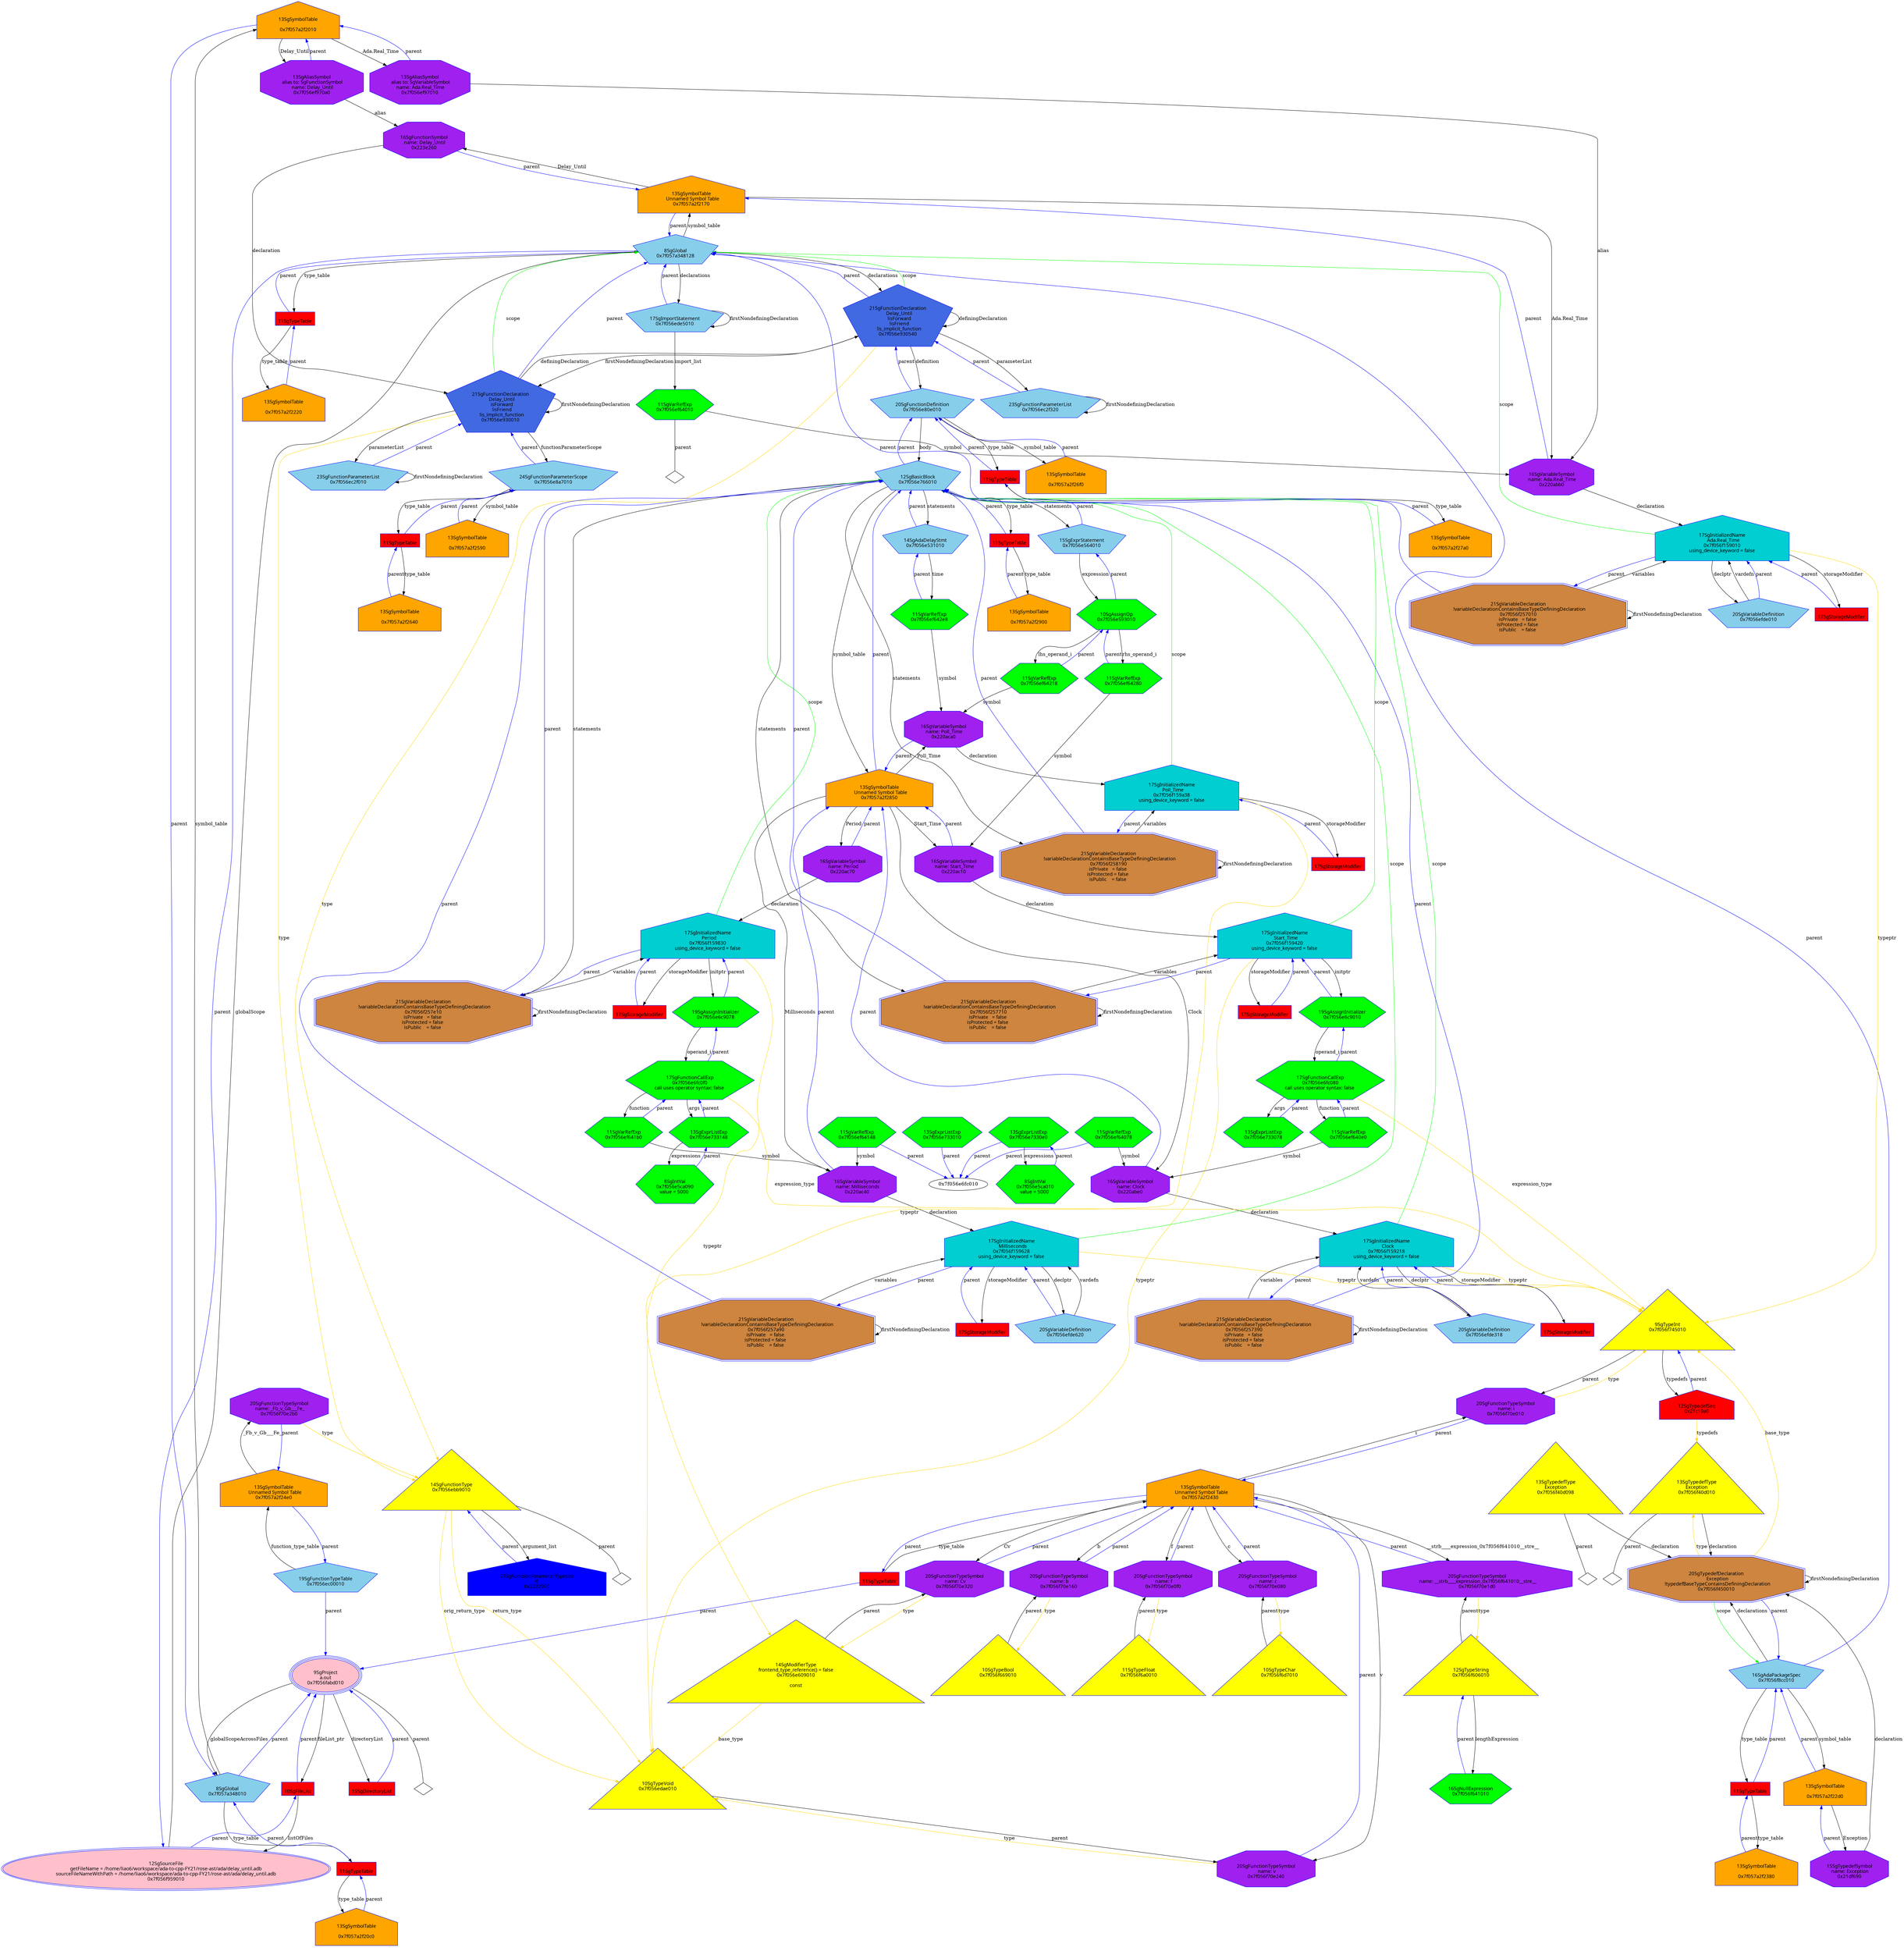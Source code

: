 digraph "Gdelay_until.adb.dot" {
"0x7f057a2f2010"[label="\n13SgSymbolTable\n  \n  0x7f057a2f2010  " shape=house,regular=0,URL="\N",tooltip="more info at \N",sides=5,peripheries=1,color="blue",fillcolor=orange,fontname="7x13bold",fontcolor=black,style=filled];
"0x7f057a2f2010" -> "0x7f056ef970a0"[label="Delay_Until" dir=forward ];
"0x7f057a2f2010" -> "0x7f056ef97010"[label="Ada.Real_Time" dir=forward ];
"0x7f057a2f2010" -> "0x7f057a348010"[label="parent" color="blue" dir=forward ];
"0x7f057a2f20c0"[label="\n13SgSymbolTable\n  \n  0x7f057a2f20c0  " shape=house,regular=0,URL="\N",tooltip="more info at \N",sides=5,peripheries=1,color="blue",fillcolor=orange,fontname="7x13bold",fontcolor=black,style=filled];
"0x7f057a2f20c0" -> "0x20c79c0"[label="parent" color="blue" dir=forward ];
"0x7f057a2f2170"[label="\n13SgSymbolTable\n  Unnamed Symbol Table\n  0x7f057a2f2170  " shape=house,regular=0,URL="\N",tooltip="more info at \N",sides=5,peripheries=1,color="blue",fillcolor=orange,fontname="7x13bold",fontcolor=black,style=filled];
"0x7f057a2f2170" -> "0x223e260"[label="Delay_Until" dir=forward ];
"0x7f057a2f2170" -> "0x220abb0"[label="Ada.Real_Time" dir=forward ];
"0x7f057a2f2170" -> "0x7f057a348128"[label="parent" color="blue" dir=forward ];
"0x7f057a2f2220"[label="\n13SgSymbolTable\n  \n  0x7f057a2f2220  " shape=house,regular=0,URL="\N",tooltip="more info at \N",sides=5,peripheries=1,color="blue",fillcolor=orange,fontname="7x13bold",fontcolor=black,style=filled];
"0x7f057a2f2220" -> "0x20c79e8"[label="parent" color="blue" dir=forward ];
"0x7f057a2f22d0"[label="\n13SgSymbolTable\n  \n  0x7f057a2f22d0  " shape=house,regular=0,URL="\N",tooltip="more info at \N",sides=5,peripheries=1,color="blue",fillcolor=orange,fontname="7x13bold",fontcolor=black,style=filled];
"0x7f057a2f22d0" -> "0x21df690"[label="Exception" dir=forward ];
"0x7f057a2f22d0" -> "0x7f056f8cc010"[label="parent" color="blue" dir=forward ];
"0x7f057a2f2380"[label="\n13SgSymbolTable\n  \n  0x7f057a2f2380  " shape=house,regular=0,URL="\N",tooltip="more info at \N",sides=5,peripheries=1,color="blue",fillcolor=orange,fontname="7x13bold",fontcolor=black,style=filled];
"0x7f057a2f2380" -> "0x20c7a10"[label="parent" color="blue" dir=forward ];
"0x7f057a2f2430"[label="\n13SgSymbolTable\n  Unnamed Symbol Table\n  0x7f057a2f2430  " shape=house,regular=0,URL="\N",tooltip="more info at \N",sides=5,peripheries=1,color="blue",fillcolor=orange,fontname="7x13bold",fontcolor=black,style=filled];
"0x7f057a2f2430" -> "0x7f056f70e320"[label="Cv" dir=forward ];
"0x7f057a2f2430" -> "0x7f056f70e240"[label="v" dir=forward ];
"0x7f057a2f2430" -> "0x7f056f70e1d0"[label="__strb____expression_0x7f056f641010__stre__" dir=forward ];
"0x7f057a2f2430" -> "0x7f056f70e160"[label="b" dir=forward ];
"0x7f057a2f2430" -> "0x7f056f70e0f0"[label="f" dir=forward ];
"0x7f057a2f2430" -> "0x7f056f70e080"[label="c" dir=forward ];
"0x7f057a2f2430" -> "0x7f056f70e010"[label="i" dir=forward ];
"0x7f057a2f2430" -> "0x20c7a38"[label="parent" color="blue" dir=forward ];
"0x7f057a2f24e0"[label="\n13SgSymbolTable\n  Unnamed Symbol Table\n  0x7f057a2f24e0  " shape=house,regular=0,URL="\N",tooltip="more info at \N",sides=5,peripheries=1,color="blue",fillcolor=orange,fontname="7x13bold",fontcolor=black,style=filled];
"0x7f057a2f24e0" -> "0x7f056f70e2b0"[label="_Fb_v_Gb___Fe_" dir=forward ];
"0x7f057a2f24e0" -> "0x7f056ec00010"[label="parent" color="blue" dir=forward ];
"0x7f057a2f2590"[label="\n13SgSymbolTable\n  \n  0x7f057a2f2590  " shape=house,regular=0,URL="\N",tooltip="more info at \N",sides=5,peripheries=1,color="blue",fillcolor=orange,fontname="7x13bold",fontcolor=black,style=filled];
"0x7f057a2f2590" -> "0x7f056e8a7010"[label="parent" color="blue" dir=forward ];
"0x7f057a2f2640"[label="\n13SgSymbolTable\n  \n  0x7f057a2f2640  " shape=house,regular=0,URL="\N",tooltip="more info at \N",sides=5,peripheries=1,color="blue",fillcolor=orange,fontname="7x13bold",fontcolor=black,style=filled];
"0x7f057a2f2640" -> "0x20c7a60"[label="parent" color="blue" dir=forward ];
"0x7f057a2f26f0"[label="\n13SgSymbolTable\n  \n  0x7f057a2f26f0  " shape=house,regular=0,URL="\N",tooltip="more info at \N",sides=5,peripheries=1,color="blue",fillcolor=orange,fontname="7x13bold",fontcolor=black,style=filled];
"0x7f057a2f26f0" -> "0x7f056e80e010"[label="parent" color="blue" dir=forward ];
"0x7f057a2f27a0"[label="\n13SgSymbolTable\n  \n  0x7f057a2f27a0  " shape=house,regular=0,URL="\N",tooltip="more info at \N",sides=5,peripheries=1,color="blue",fillcolor=orange,fontname="7x13bold",fontcolor=black,style=filled];
"0x7f057a2f27a0" -> "0x20c7a88"[label="parent" color="blue" dir=forward ];
"0x7f057a2f2850"[label="\n13SgSymbolTable\n  Unnamed Symbol Table\n  0x7f057a2f2850  " shape=house,regular=0,URL="\N",tooltip="more info at \N",sides=5,peripheries=1,color="blue",fillcolor=orange,fontname="7x13bold",fontcolor=black,style=filled];
"0x7f057a2f2850" -> "0x220aca0"[label="Poll_Time" dir=forward ];
"0x7f057a2f2850" -> "0x220ac70"[label="Period" dir=forward ];
"0x7f057a2f2850" -> "0x220ac40"[label="Milliseconds" dir=forward ];
"0x7f057a2f2850" -> "0x220ac10"[label="Start_Time" dir=forward ];
"0x7f057a2f2850" -> "0x220abe0"[label="Clock" dir=forward ];
"0x7f057a2f2850" -> "0x7f056e766010"[label="parent" color="blue" dir=forward ];
"0x7f057a2f2900"[label="\n13SgSymbolTable\n  \n  0x7f057a2f2900  " shape=house,regular=0,URL="\N",tooltip="more info at \N",sides=5,peripheries=1,color="blue",fillcolor=orange,fontname="7x13bold",fontcolor=black,style=filled];
"0x7f057a2f2900" -> "0x20c7ab0"[label="parent" color="blue" dir=forward ];
"0x21f7260"[label="\n17SgStorageModifier" shape=polygon,regular=0,URL="\N",tooltip="more info at \N",sides=4,peripheries=1,color="blue",fillcolor=red,fontname="7x13bold",fontcolor=black,style=filled];
"0x21f7260" -> "0x7f056f159010"[label="parent" color="blue" dir=forward ];
"0x21f7288"[label="\n17SgStorageModifier" shape=polygon,regular=0,URL="\N",tooltip="more info at \N",sides=4,peripheries=1,color="blue",fillcolor=red,fontname="7x13bold",fontcolor=black,style=filled];
"0x21f7288" -> "0x7f056f159218"[label="parent" color="blue" dir=forward ];
"0x21f72b0"[label="\n17SgStorageModifier" shape=polygon,regular=0,URL="\N",tooltip="more info at \N",sides=4,peripheries=1,color="blue",fillcolor=red,fontname="7x13bold",fontcolor=black,style=filled];
"0x21f72b0" -> "0x7f056f159420"[label="parent" color="blue" dir=forward ];
"0x21f72d8"[label="\n17SgStorageModifier" shape=polygon,regular=0,URL="\N",tooltip="more info at \N",sides=4,peripheries=1,color="blue",fillcolor=red,fontname="7x13bold",fontcolor=black,style=filled];
"0x21f72d8" -> "0x7f056f159628"[label="parent" color="blue" dir=forward ];
"0x21f7300"[label="\n17SgStorageModifier" shape=polygon,regular=0,URL="\N",tooltip="more info at \N",sides=4,peripheries=1,color="blue",fillcolor=red,fontname="7x13bold",fontcolor=black,style=filled];
"0x21f7300" -> "0x7f056f159830"[label="parent" color="blue" dir=forward ];
"0x21f7328"[label="\n17SgStorageModifier" shape=polygon,regular=0,URL="\N",tooltip="more info at \N",sides=4,peripheries=1,color="blue",fillcolor=red,fontname="7x13bold",fontcolor=black,style=filled];
"0x21f7328" -> "0x7f056f159a38"[label="parent" color="blue" dir=forward ];
"0x7f056f959010"[label="\n12SgSourceFile\n  getFileName = /home/liao6/workspace/ada-to-cpp-FY21/rose-ast/ada/delay_until.adb  \n  sourceFileNameWithPath = /home/liao6/workspace/ada-to-cpp-FY21/rose-ast/ada/delay_until.adb  \n  0x7f056f959010  " shape=ellipse,regular=0,URL="\N",tooltip="more info at \N",sides=5,peripheries=2,color="blue",fillcolor=pink,fontname="7x13bold",fontcolor=black,style=filled];
"0x7f056f959010" -> "0x7f057a348128"[label="globalScope" dir=forward ];
"0x7f056f959010" -> "0x208cf60"[label="parent" color="blue" dir=forward ];
"0x208cf60"[label="\n10SgFileList" shape=polygon,regular=0,URL="\N",tooltip="more info at \N",sides=4,peripheries=1,color="blue",fillcolor=red,fontname="7x13bold",fontcolor=black,style=filled];
"0x208cf60" -> "0x7f056f959010"[label="listOfFiles" dir=forward ];
"0x208cf60" -> "0x7f056fabd010"[label="parent" color="blue" dir=forward ];
"0x20ac370"[label="\n15SgDirectoryList" shape=polygon,regular=0,URL="\N",tooltip="more info at \N",sides=4,peripheries=1,color="blue",fillcolor=red,fontname="7x13bold",fontcolor=black,style=filled];
"0x20ac370" -> "0x7f056fabd010"[label="parent" color="blue" dir=forward ];
"0x7f056fabd010"[label="\n9SgProject\n  a.out  \n  0x7f056fabd010  " shape=ellipse,regular=0,URL="\N",tooltip="more info at \N",sides=5,peripheries=3,color="blue",fillcolor=pink,fontname="7x13bold",fontcolor=black,style=filled];
"0x7f056fabd010" -> "0x208cf60"[label="fileList_ptr" dir=forward ];
"0x7f056fabd010" -> "0x20ac370"[label="directoryList" dir=forward ];
"0x7f056fabd010" -> "0x7f057a348010"[label="globalScopeAcrossFiles" dir=forward ];
"0x7f056fabd010" -> "0x7f056fabd010__parent__null"[label="parent" dir=none ];
"0x7f056fabd010__parent__null"[label="" shape=diamond ];
"0x21c19a0"[label="\n12SgTypedefSeq\n  0x21c19a0  " shape=house,regular=0,URL="\N",tooltip="more info at \N",sides=5,peripheries=1,color="blue",fillcolor=red,fontname="7x13bold",fontcolor=black,style=filled];
"0x21c19a0" -> "0x7f056f40d010"[label="typedefs" color="gold1" dir=forward ];
"0x21c19a0" -> "0x7f056f745010"[label="parent" color="blue" dir=forward ];
"0x2222970"[label="\n27SgFunctionParameterTypeList\n  0  \n  0x2222970  " shape=house,regular=0,URL="\N",tooltip="more info at \N",sides=5,peripheries=1,color="blue",fillcolor=blue,fontname="7x13bold",fontcolor=black,style=filled];
"0x2222970" -> "0x7f056ebb9010"[label="parent" color="blue" dir=forward ];
"0x20c79c0"[label="\n11SgTypeTable" shape=polygon,regular=0,URL="\N",tooltip="more info at \N",sides=4,peripheries=1,color="blue",fillcolor=red,fontname="7x13bold",fontcolor=black,style=filled];
"0x20c79c0" -> "0x7f057a2f20c0"[label="type_table" dir=forward ];
"0x20c79c0" -> "0x7f057a348010"[label="parent" color="blue" dir=forward ];
"0x20c79e8"[label="\n11SgTypeTable" shape=polygon,regular=0,URL="\N",tooltip="more info at \N",sides=4,peripheries=1,color="blue",fillcolor=red,fontname="7x13bold",fontcolor=black,style=filled];
"0x20c79e8" -> "0x7f057a2f2220"[label="type_table" dir=forward ];
"0x20c79e8" -> "0x7f057a348128"[label="parent" color="blue" dir=forward ];
"0x20c7a10"[label="\n11SgTypeTable" shape=polygon,regular=0,URL="\N",tooltip="more info at \N",sides=4,peripheries=1,color="blue",fillcolor=red,fontname="7x13bold",fontcolor=black,style=filled];
"0x20c7a10" -> "0x7f057a2f2380"[label="type_table" dir=forward ];
"0x20c7a10" -> "0x7f056f8cc010"[label="parent" color="blue" dir=forward ];
"0x20c7a38"[label="\n11SgTypeTable" shape=polygon,regular=0,URL="\N",tooltip="more info at \N",sides=4,peripheries=1,color="blue",fillcolor=red,fontname="7x13bold",fontcolor=black,style=filled];
"0x20c7a38" -> "0x7f057a2f2430"[label="type_table" dir=forward ];
"0x20c7a38" -> "0x7f056fabd010"[label="parent" color="blue" dir=forward ];
"0x20c7a60"[label="\n11SgTypeTable" shape=polygon,regular=0,URL="\N",tooltip="more info at \N",sides=4,peripheries=1,color="blue",fillcolor=red,fontname="7x13bold",fontcolor=black,style=filled];
"0x20c7a60" -> "0x7f057a2f2640"[label="type_table" dir=forward ];
"0x20c7a60" -> "0x7f056e8a7010"[label="parent" color="blue" dir=forward ];
"0x20c7a88"[label="\n11SgTypeTable" shape=polygon,regular=0,URL="\N",tooltip="more info at \N",sides=4,peripheries=1,color="blue",fillcolor=red,fontname="7x13bold",fontcolor=black,style=filled];
"0x20c7a88" -> "0x7f057a2f27a0"[label="type_table" dir=forward ];
"0x20c7a88" -> "0x7f056e80e010"[label="parent" color="blue" dir=forward ];
"0x20c7ab0"[label="\n11SgTypeTable" shape=polygon,regular=0,URL="\N",tooltip="more info at \N",sides=4,peripheries=1,color="blue",fillcolor=red,fontname="7x13bold",fontcolor=black,style=filled];
"0x20c7ab0" -> "0x7f057a2f2900"[label="type_table" dir=forward ];
"0x20c7ab0" -> "0x7f056e766010"[label="parent" color="blue" dir=forward ];
"0x7f056f6d7010"[label="\n10SgTypeChar\n  0x7f056f6d7010  \n   \n   " shape=polygon,regular=0,URL="\N",tooltip="more info at \N",sides=3,peripheries=1,color="blue",fillcolor=yellow,fontname="7x13bold",fontcolor=black,style=filled];
"0x7f056f6d7010" -> "0x7f056f70e080"[label="parent" dir=forward ];
"0x7f056f745010"[label="\n9SgTypeInt\n  0x7f056f745010  \n   \n   " shape=polygon,regular=0,URL="\N",tooltip="more info at \N",sides=3,peripheries=1,color="blue",fillcolor=yellow,fontname="7x13bold",fontcolor=black,style=filled];
"0x7f056f745010" -> "0x21c19a0"[label="typedefs" dir=forward ];
"0x7f056f745010" -> "0x7f056f70e010"[label="parent" dir=forward ];
"0x7f056edae010"[label="\n10SgTypeVoid\n  0x7f056edae010  \n   \n   " shape=polygon,regular=0,URL="\N",tooltip="more info at \N",sides=3,peripheries=1,color="blue",fillcolor=yellow,fontname="7x13bold",fontcolor=black,style=filled];
"0x7f056edae010" -> "0x7f056f70e240"[label="parent" dir=forward ];
"0x7f056f6a0010"[label="\n11SgTypeFloat\n  0x7f056f6a0010  \n   \n   " shape=polygon,regular=0,URL="\N",tooltip="more info at \N",sides=3,peripheries=1,color="blue",fillcolor=yellow,fontname="7x13bold",fontcolor=black,style=filled];
"0x7f056f6a0010" -> "0x7f056f70e0f0"[label="parent" dir=forward ];
"0x7f056f606010"[label="\n12SgTypeString\n  0x7f056f606010  \n   \n   " shape=polygon,regular=0,URL="\N",tooltip="more info at \N",sides=3,peripheries=1,color="blue",fillcolor=yellow,fontname="7x13bold",fontcolor=black,style=filled];
"0x7f056f606010" -> "0x7f056f641010"[label="lengthExpression" dir=forward ];
"0x7f056f606010" -> "0x7f056f70e1d0"[label="parent" dir=forward ];
"0x7f056f669010"[label="\n10SgTypeBool\n  0x7f056f669010  \n   \n   " shape=polygon,regular=0,URL="\N",tooltip="more info at \N",sides=3,peripheries=1,color="blue",fillcolor=yellow,fontname="7x13bold",fontcolor=black,style=filled];
"0x7f056f669010" -> "0x7f056f70e160"[label="parent" dir=forward ];
"0x7f056f40d010"[label="\n13SgTypedefType\nException\n  0x7f056f40d010  \n   \n   " shape=polygon,regular=0,URL="\N",tooltip="more info at \N",sides=3,peripheries=1,color="blue",fillcolor=yellow,fontname="7x13bold",fontcolor=black,style=filled];
"0x7f056f40d010" -> "0x7f056f450010"[label="declaration" dir=forward ];
"0x7f056f40d010" -> "0x7f056f40d010__parent__null"[label="parent" dir=none ];
"0x7f056f40d010__parent__null"[label="" shape=diamond ];
"0x7f056f40d098"[label="\n13SgTypedefType\nException\n  0x7f056f40d098  \n   \n   " shape=polygon,regular=0,URL="\N",tooltip="more info at \N",sides=3,peripheries=1,color="blue",fillcolor=yellow,fontname="7x13bold",fontcolor=black,style=filled];
"0x7f056f40d098" -> "0x7f056f450010"[label="declaration" dir=forward ];
"0x7f056f40d098" -> "0x7f056f40d098__parent__null"[label="parent" dir=none ];
"0x7f056f40d098__parent__null"[label="" shape=diamond ];
"0x7f056e609010"[label="\n14SgModifierType\n    frontend_type_reference() = false    \n  0x7f056e609010  \n   \n const \n   " shape=polygon,regular=0,URL="\N",tooltip="more info at \N",sides=3,peripheries=1,color="blue",fillcolor=yellow,fontname="7x13bold",fontcolor=black,style=filled];
"0x7f056e609010" -> "0x7f056edae010"[label="base_type" color="gold1" dir=forward ];
"0x7f056e609010" -> "0x7f056f70e320"[label="parent" dir=forward ];
"0x7f056ebb9010"[label="\n14SgFunctionType\n  0x7f056ebb9010  \n   \n   " shape=polygon,regular=0,URL="\N",tooltip="more info at \N",sides=3,peripheries=1,color="blue",fillcolor=yellow,fontname="7x13bold",fontcolor=black,style=filled];
"0x7f056ebb9010" -> "0x7f056edae010"[label="return_type" color="gold1" dir=forward ];
"0x7f056ebb9010" -> "0x7f056edae010"[label="orig_return_type" color="gold1" dir=forward ];
"0x7f056ebb9010" -> "0x2222970"[label="argument_list" dir=forward ];
"0x7f056ebb9010" -> "0x7f056ebb9010__parent__null"[label="parent" dir=none ];
"0x7f056ebb9010__parent__null"[label="" shape=diamond ];
"0x7f056ec2f010"[label="\n23SgFunctionParameterList\n  0x7f056ec2f010  " shape=polygon,regular=0,URL="\N",tooltip="more info at \N",sides=5,peripheries=1,color="blue",fillcolor=skyblue,fontname="7x13bold",fontcolor=black,style=filled];
"0x7f056ec2f010" -> "0x7f056ec2f010"[label="firstNondefiningDeclaration" dir=forward ];
"0x7f056ec2f010" -> "0x7f056e930010"[label="parent" color="blue" dir=forward ];
"0x7f056ec2f320"[label="\n23SgFunctionParameterList\n  0x7f056ec2f320  " shape=polygon,regular=0,URL="\N",tooltip="more info at \N",sides=5,peripheries=1,color="blue",fillcolor=skyblue,fontname="7x13bold",fontcolor=black,style=filled];
"0x7f056ec2f320" -> "0x7f056ec2f320"[label="firstNondefiningDeclaration" dir=forward ];
"0x7f056ec2f320" -> "0x7f056e930540"[label="parent" color="blue" dir=forward ];
"0x7f056e766010"[label="\n12SgBasicBlock\n  0x7f056e766010  " shape=polygon,regular=0,URL="\N",tooltip="more info at \N",sides=5,peripheries=1,color="blue",fillcolor=skyblue,fontname="7x13bold",fontcolor=black,style=filled];
"0x7f056e766010" -> "0x7f056f257710"[label="statements" dir=forward ];
"0x7f056e766010" -> "0x7f056f257e10"[label="statements" dir=forward ];
"0x7f056e766010" -> "0x7f056f258190"[label="statements" dir=forward ];
"0x7f056e766010" -> "0x7f056e564010"[label="statements" dir=forward ];
"0x7f056e766010" -> "0x7f056e531010"[label="statements" dir=forward ];
"0x7f056e766010" -> "0x7f057a2f2850"[label="symbol_table" dir=forward ];
"0x7f056e766010" -> "0x20c7ab0"[label="type_table" dir=forward ];
"0x7f056e766010" -> "0x7f056e80e010"[label="parent" color="blue" dir=forward ];
"0x7f057a348010"[label="\n8SgGlobal\n  0x7f057a348010  " shape=polygon,regular=0,URL="\N",tooltip="more info at \N",sides=5,peripheries=1,color="blue",fillcolor=skyblue,fontname="7x13bold",fontcolor=black,style=filled];
"0x7f057a348010" -> "0x7f057a2f2010"[label="symbol_table" dir=forward ];
"0x7f057a348010" -> "0x20c79c0"[label="type_table" dir=forward ];
"0x7f057a348010" -> "0x7f056fabd010"[label="parent" color="blue" dir=forward ];
"0x7f057a348128"[label="\n8SgGlobal\n  0x7f057a348128  " shape=polygon,regular=0,URL="\N",tooltip="more info at \N",sides=5,peripheries=1,color="blue",fillcolor=skyblue,fontname="7x13bold",fontcolor=black,style=filled];
"0x7f057a348128" -> "0x7f056ede5010"[label="declarations" dir=forward ];
"0x7f057a348128" -> "0x7f056e930540"[label="declarations" dir=forward ];
"0x7f057a348128" -> "0x7f057a2f2170"[label="symbol_table" dir=forward ];
"0x7f057a348128" -> "0x20c79e8"[label="type_table" dir=forward ];
"0x7f057a348128" -> "0x7f056f959010"[label="parent" color="blue" dir=forward ];
"0x7f056e8a7010"[label="\n24SgFunctionParameterScope\n  0x7f056e8a7010  " shape=polygon,regular=0,URL="\N",tooltip="more info at \N",sides=5,peripheries=1,color="blue",fillcolor=skyblue,fontname="7x13bold",fontcolor=black,style=filled];
"0x7f056e8a7010" -> "0x7f057a2f2590"[label="symbol_table" dir=forward ];
"0x7f056e8a7010" -> "0x20c7a60"[label="type_table" dir=forward ];
"0x7f056e8a7010" -> "0x7f056e930010"[label="parent" color="blue" dir=forward ];
"0x7f056efde010"[label="\n20SgVariableDefinition\n  0x7f056efde010  " shape=polygon,regular=0,URL="\N",tooltip="more info at \N",sides=5,peripheries=1,color="blue",fillcolor=skyblue,fontname="7x13bold",fontcolor=black,style=filled];
"0x7f056efde010" -> "0x7f056f159010"[label="vardefn" dir=forward ];
"0x7f056efde010" -> "0x7f056f159010"[label="parent" color="blue" dir=forward ];
"0x7f056efde318"[label="\n20SgVariableDefinition\n  0x7f056efde318  " shape=polygon,regular=0,URL="\N",tooltip="more info at \N",sides=5,peripheries=1,color="blue",fillcolor=skyblue,fontname="7x13bold",fontcolor=black,style=filled];
"0x7f056efde318" -> "0x7f056f159218"[label="vardefn" dir=forward ];
"0x7f056efde318" -> "0x7f056f159218"[label="parent" color="blue" dir=forward ];
"0x7f056efde620"[label="\n20SgVariableDefinition\n  0x7f056efde620  " shape=polygon,regular=0,URL="\N",tooltip="more info at \N",sides=5,peripheries=1,color="blue",fillcolor=skyblue,fontname="7x13bold",fontcolor=black,style=filled];
"0x7f056efde620" -> "0x7f056f159628"[label="vardefn" dir=forward ];
"0x7f056efde620" -> "0x7f056f159628"[label="parent" color="blue" dir=forward ];
"0x7f056ec00010"[label="\n19SgFunctionTypeTable\n  0x7f056ec00010  " shape=polygon,regular=0,URL="\N",tooltip="more info at \N",sides=5,peripheries=1,color="blue",fillcolor=skyblue,fontname="7x13bold",fontcolor=black,style=filled];
"0x7f056ec00010" -> "0x7f057a2f24e0"[label="function_type_table" dir=forward ];
"0x7f056ec00010" -> "0x7f056fabd010"[label="parent" color="blue" dir=forward ];
"0x7f056e564010"[label="\n15SgExprStatement\n  0x7f056e564010  " shape=polygon,regular=0,URL="\N",tooltip="more info at \N",sides=5,peripheries=1,color="blue",fillcolor=skyblue,fontname="7x13bold",fontcolor=black,style=filled];
"0x7f056e564010" -> "0x7f056e593010"[label="expression" dir=forward ];
"0x7f056e564010" -> "0x7f056e766010"[label="parent" color="blue" dir=forward ];
"0x7f056e531010"[label="\n14SgAdaDelayStmt\n  0x7f056e531010  " shape=polygon,regular=0,URL="\N",tooltip="more info at \N",sides=5,peripheries=1,color="blue",fillcolor=skyblue,fontname="7x13bold",fontcolor=black,style=filled];
"0x7f056e531010" -> "0x7f056ef642e8"[label="time" dir=forward ];
"0x7f056e531010" -> "0x7f056e766010"[label="parent" color="blue" dir=forward ];
"0x7f056f450010"[label="\n20SgTypedefDeclaration\n  Exception\n  !typedefBaseTypeContainsDefiningDeclaration\n  0x7f056f450010  " shape=polygon,regular=0,URL="\N",tooltip="more info at \N",sides=8,peripheries=2,color="blue",fillcolor=peru,fontname="7x13bold",fontcolor=black,style=filled];
"0x7f056f450010" -> "0x7f056f745010"[label="base_type" color="gold1" dir=forward ];
"0x7f056f450010" -> "0x7f056f40d010"[label="type" color="gold1" dir=forward ];
"0x7f056f450010" -> "0x7f056f8cc010"[label="scope" color="green" dir=forward ];
"0x7f056f450010" -> "0x7f056f450010"[label="firstNondefiningDeclaration" dir=forward ];
"0x7f056f450010" -> "0x7f056f8cc010"[label="parent" color="blue" dir=forward ];
"0x7f056f257010"[label="\n21SgVariableDeclaration\n  !variableDeclarationContainsBaseTypeDefiningDeclaration\n  0x7f056f257010  \n isPrivate   = false  \n isProtected = false  \n isPublic    = false  " shape=polygon,regular=0,URL="\N",tooltip="more info at \N",sides=8,peripheries=2,color="blue",fillcolor=peru,fontname="7x13bold",fontcolor=black,style=filled];
"0x7f056f257010" -> "0x7f056f159010"[label="variables" dir=forward ];
"0x7f056f257010" -> "0x7f056f257010"[label="firstNondefiningDeclaration" dir=forward ];
"0x7f056f257010" -> "0x7f057a348128"[label="parent" color="blue" dir=forward ];
"0x7f056f257390"[label="\n21SgVariableDeclaration\n  !variableDeclarationContainsBaseTypeDefiningDeclaration\n  0x7f056f257390  \n isPrivate   = false  \n isProtected = false  \n isPublic    = false  " shape=polygon,regular=0,URL="\N",tooltip="more info at \N",sides=8,peripheries=2,color="blue",fillcolor=peru,fontname="7x13bold",fontcolor=black,style=filled];
"0x7f056f257390" -> "0x7f056f159218"[label="variables" dir=forward ];
"0x7f056f257390" -> "0x7f056f257390"[label="firstNondefiningDeclaration" dir=forward ];
"0x7f056f257390" -> "0x7f056e766010"[label="parent" color="blue" dir=forward ];
"0x7f056f257710"[label="\n21SgVariableDeclaration\n  !variableDeclarationContainsBaseTypeDefiningDeclaration\n  0x7f056f257710  \n isPrivate   = false  \n isProtected = false  \n isPublic    = false  " shape=polygon,regular=0,URL="\N",tooltip="more info at \N",sides=8,peripheries=2,color="blue",fillcolor=peru,fontname="7x13bold",fontcolor=black,style=filled];
"0x7f056f257710" -> "0x7f056f159420"[label="variables" dir=forward ];
"0x7f056f257710" -> "0x7f056f257710"[label="firstNondefiningDeclaration" dir=forward ];
"0x7f056f257710" -> "0x7f056e766010"[label="parent" color="blue" dir=forward ];
"0x7f056f257a90"[label="\n21SgVariableDeclaration\n  !variableDeclarationContainsBaseTypeDefiningDeclaration\n  0x7f056f257a90  \n isPrivate   = false  \n isProtected = false  \n isPublic    = false  " shape=polygon,regular=0,URL="\N",tooltip="more info at \N",sides=8,peripheries=2,color="blue",fillcolor=peru,fontname="7x13bold",fontcolor=black,style=filled];
"0x7f056f257a90" -> "0x7f056f159628"[label="variables" dir=forward ];
"0x7f056f257a90" -> "0x7f056f257a90"[label="firstNondefiningDeclaration" dir=forward ];
"0x7f056f257a90" -> "0x7f056e766010"[label="parent" color="blue" dir=forward ];
"0x7f056f257e10"[label="\n21SgVariableDeclaration\n  !variableDeclarationContainsBaseTypeDefiningDeclaration\n  0x7f056f257e10  \n isPrivate   = false  \n isProtected = false  \n isPublic    = false  " shape=polygon,regular=0,URL="\N",tooltip="more info at \N",sides=8,peripheries=2,color="blue",fillcolor=peru,fontname="7x13bold",fontcolor=black,style=filled];
"0x7f056f257e10" -> "0x7f056f159830"[label="variables" dir=forward ];
"0x7f056f257e10" -> "0x7f056f257e10"[label="firstNondefiningDeclaration" dir=forward ];
"0x7f056f257e10" -> "0x7f056e766010"[label="parent" color="blue" dir=forward ];
"0x7f056f258190"[label="\n21SgVariableDeclaration\n  !variableDeclarationContainsBaseTypeDefiningDeclaration\n  0x7f056f258190  \n isPrivate   = false  \n isProtected = false  \n isPublic    = false  " shape=polygon,regular=0,URL="\N",tooltip="more info at \N",sides=8,peripheries=2,color="blue",fillcolor=peru,fontname="7x13bold",fontcolor=black,style=filled];
"0x7f056f258190" -> "0x7f056f159a38"[label="variables" dir=forward ];
"0x7f056f258190" -> "0x7f056f258190"[label="firstNondefiningDeclaration" dir=forward ];
"0x7f056f258190" -> "0x7f056e766010"[label="parent" color="blue" dir=forward ];
"0x7f056ede5010"[label="\n17SgImportStatement\n  0x7f056ede5010  " shape=polygon,regular=0,URL="\N",tooltip="more info at \N",sides=5,peripheries=1,color="blue",fillcolor=skyblue,fontname="7x13bold",fontcolor=black,style=filled];
"0x7f056ede5010" -> "0x7f056ef64010"[label="import_list" dir=forward ];
"0x7f056ede5010" -> "0x7f056ede5010"[label="firstNondefiningDeclaration" dir=forward ];
"0x7f056ede5010" -> "0x7f057a348128"[label="parent" color="blue" dir=forward ];
"0x7f056e80e010"[label="\n20SgFunctionDefinition\n  0x7f056e80e010  " shape=polygon,regular=0,URL="\N",tooltip="more info at \N",sides=5,peripheries=1,color="blue",fillcolor=skyblue,fontname="7x13bold",fontcolor=black,style=filled];
"0x7f056e80e010" -> "0x7f056e766010"[label="body" dir=forward ];
"0x7f056e80e010" -> "0x7f057a2f26f0"[label="symbol_table" dir=forward ];
"0x7f056e80e010" -> "0x20c7a88"[label="type_table" dir=forward ];
"0x7f056e80e010" -> "0x7f056e930540"[label="parent" color="blue" dir=forward ];
"0x7f056f8cc010"[label="\n16SgAdaPackageSpec\n  0x7f056f8cc010  " shape=polygon,regular=0,URL="\N",tooltip="more info at \N",sides=5,peripheries=1,color="blue",fillcolor=skyblue,fontname="7x13bold",fontcolor=black,style=filled];
"0x7f056f8cc010" -> "0x7f056f450010"[label="declarations" dir=forward ];
"0x7f056f8cc010" -> "0x7f057a2f22d0"[label="symbol_table" dir=forward ];
"0x7f056f8cc010" -> "0x20c7a10"[label="type_table" dir=forward ];
"0x7f056f8cc010" -> "0x7f057a348128"[label="parent" color="blue" dir=forward ];
"0x7f056e930010"[label="\n21SgFunctionDeclaration\n  Delay_Until\n  isForward\n  !isFriend\n  !is_implicit_function\n  0x7f056e930010  " shape=polygon,regular=0,URL="\N",tooltip="more info at \N",sides=5,peripheries=1,color="blue",fillcolor=royalblue,fontname="7x13bold",fontcolor=black,style=filled];
"0x7f056e930010" -> "0x7f056ec2f010"[label="parameterList" dir=forward ];
"0x7f056e930010" -> "0x7f056ebb9010"[label="type" color="gold1" dir=forward ];
"0x7f056e930010" -> "0x7f057a348128"[label="scope" color="green" dir=forward ];
"0x7f056e930010" -> "0x7f056e8a7010"[label="functionParameterScope" dir=forward ];
"0x7f056e930010" -> "0x7f056e930540"[label="definingDeclaration" dir=forward ];
"0x7f056e930010" -> "0x7f056e930010"[label="firstNondefiningDeclaration" dir=forward ];
"0x7f056e930010" -> "0x7f057a348128"[label="parent" color="blue" dir=forward ];
"0x7f056e930540"[label="\n21SgFunctionDeclaration\n  Delay_Until\n  !isForward\n  !isFriend\n  !is_implicit_function\n  0x7f056e930540  " shape=polygon,regular=0,URL="\N",tooltip="more info at \N",sides=5,peripheries=1,color="blue",fillcolor=royalblue,fontname="7x13bold",fontcolor=black,style=filled];
"0x7f056e930540" -> "0x7f056ec2f320"[label="parameterList" dir=forward ];
"0x7f056e930540" -> "0x7f056ebb9010"[label="type" color="gold1" dir=forward ];
"0x7f056e930540" -> "0x7f056e80e010"[label="definition" dir=forward ];
"0x7f056e930540" -> "0x7f057a348128"[label="scope" color="green" dir=forward ];
"0x7f056e930540" -> "0x7f056e930540"[label="definingDeclaration" dir=forward ];
"0x7f056e930540" -> "0x7f056e930010"[label="firstNondefiningDeclaration" dir=forward ];
"0x7f056e930540" -> "0x7f057a348128"[label="parent" color="blue" dir=forward ];
"0x7f056ef64010"[label="\n11SgVarRefExp\n  0x7f056ef64010  " shape=polygon,regular=0,URL="\N",tooltip="more info at \N",sides=6,peripheries=1,color="blue",fillcolor=green,fontname="7x13bold",fontcolor=black,style=filled];
"0x7f056ef64010" -> "0x220abb0"[label="symbol" dir=forward ];
"0x7f056ef64010" -> "0x7f056ef64010__parent__null"[label="parent" dir=none ];
"0x7f056ef64010__parent__null"[label="" shape=diamond ];
"0x7f056ef64078"[label="\n11SgVarRefExp\n  0x7f056ef64078  " shape=polygon,regular=0,URL="\N",tooltip="more info at \N",sides=6,peripheries=1,color="blue",fillcolor=green,fontname="7x13bold",fontcolor=black,style=filled];
"0x7f056ef64078" -> "0x220abe0"[label="symbol" dir=forward ];
"0x7f056ef64078" -> "0x7f056e6fc010"[label="parent" color="blue" dir=forward ];
"0x7f056ef640e0"[label="\n11SgVarRefExp\n  0x7f056ef640e0  " shape=polygon,regular=0,URL="\N",tooltip="more info at \N",sides=6,peripheries=1,color="blue",fillcolor=green,fontname="7x13bold",fontcolor=black,style=filled];
"0x7f056ef640e0" -> "0x220abe0"[label="symbol" dir=forward ];
"0x7f056ef640e0" -> "0x7f056e6fc080"[label="parent" color="blue" dir=forward ];
"0x7f056ef64148"[label="\n11SgVarRefExp\n  0x7f056ef64148  " shape=polygon,regular=0,URL="\N",tooltip="more info at \N",sides=6,peripheries=1,color="blue",fillcolor=green,fontname="7x13bold",fontcolor=black,style=filled];
"0x7f056ef64148" -> "0x220ac40"[label="symbol" dir=forward ];
"0x7f056ef64148" -> "0x7f056e6fc010"[label="parent" color="blue" dir=forward ];
"0x7f056ef641b0"[label="\n11SgVarRefExp\n  0x7f056ef641b0  " shape=polygon,regular=0,URL="\N",tooltip="more info at \N",sides=6,peripheries=1,color="blue",fillcolor=green,fontname="7x13bold",fontcolor=black,style=filled];
"0x7f056ef641b0" -> "0x220ac40"[label="symbol" dir=forward ];
"0x7f056ef641b0" -> "0x7f056e6fc0f0"[label="parent" color="blue" dir=forward ];
"0x7f056ef64218"[label="\n11SgVarRefExp\n  0x7f056ef64218  " shape=polygon,regular=0,URL="\N",tooltip="more info at \N",sides=6,peripheries=1,color="blue",fillcolor=green,fontname="7x13bold",fontcolor=black,style=filled];
"0x7f056ef64218" -> "0x220aca0"[label="symbol" dir=forward ];
"0x7f056ef64218" -> "0x7f056e593010"[label="parent" color="blue" dir=forward ];
"0x7f056ef64280"[label="\n11SgVarRefExp\n  0x7f056ef64280  " shape=polygon,regular=0,URL="\N",tooltip="more info at \N",sides=6,peripheries=1,color="blue",fillcolor=green,fontname="7x13bold",fontcolor=black,style=filled];
"0x7f056ef64280" -> "0x220ac10"[label="symbol" dir=forward ];
"0x7f056ef64280" -> "0x7f056e593010"[label="parent" color="blue" dir=forward ];
"0x7f056ef642e8"[label="\n11SgVarRefExp\n  0x7f056ef642e8  " shape=polygon,regular=0,URL="\N",tooltip="more info at \N",sides=6,peripheries=1,color="blue",fillcolor=green,fontname="7x13bold",fontcolor=black,style=filled];
"0x7f056ef642e8" -> "0x220aca0"[label="symbol" dir=forward ];
"0x7f056ef642e8" -> "0x7f056e531010"[label="parent" color="blue" dir=forward ];
"0x7f056e6c9010"[label="\n19SgAssignInitializer\n  0x7f056e6c9010  " shape=polygon,regular=0,URL="\N",tooltip="more info at \N",sides=6,peripheries=1,color="blue",fillcolor=green,fontname="7x13bold",fontcolor=black,style=filled];
"0x7f056e6c9010" -> "0x7f056e6fc080"[label="operand_i" dir=forward ];
"0x7f056e6c9010" -> "0x7f056f159420"[label="parent" color="blue" dir=forward ];
"0x7f056e6c9078"[label="\n19SgAssignInitializer\n  0x7f056e6c9078  " shape=polygon,regular=0,URL="\N",tooltip="more info at \N",sides=6,peripheries=1,color="blue",fillcolor=green,fontname="7x13bold",fontcolor=black,style=filled];
"0x7f056e6c9078" -> "0x7f056e6fc0f0"[label="operand_i" dir=forward ];
"0x7f056e6c9078" -> "0x7f056f159830"[label="parent" color="blue" dir=forward ];
"0x7f056e593010"[label="\n10SgAssignOp\n  0x7f056e593010  " shape=polygon,regular=0,URL="\N",tooltip="more info at \N",sides=6,peripheries=1,color="blue",fillcolor=green,fontname="7x13bold",fontcolor=black,style=filled];
"0x7f056e593010" -> "0x7f056ef64218"[label="lhs_operand_i" dir=forward ];
"0x7f056e593010" -> "0x7f056ef64280"[label="rhs_operand_i" dir=forward ];
"0x7f056e593010" -> "0x7f056e564010"[label="parent" color="blue" dir=forward ];
"0x7f056e5ca010"[label="\n8SgIntVal\n  0x7f056e5ca010  \n value = 5000  " shape=polygon,regular=0,URL="\N",tooltip="more info at \N",sides=6,peripheries=1,color="blue",fillcolor=green,fontname="7x13bold",fontcolor=black,style=filled];
"0x7f056e5ca010" -> "0x7f056e7330e0"[label="parent" color="blue" dir=forward ];
"0x7f056e5ca090"[label="\n8SgIntVal\n  0x7f056e5ca090  \n value = 5000  " shape=polygon,regular=0,URL="\N",tooltip="more info at \N",sides=6,peripheries=1,color="blue",fillcolor=green,fontname="7x13bold",fontcolor=black,style=filled];
"0x7f056e5ca090" -> "0x7f056e733148"[label="parent" color="blue" dir=forward ];
"0x7f056f641010"[label="\n16SgNullExpression\n  0x7f056f641010  " shape=polygon,regular=0,URL="\N",tooltip="more info at \N",sides=6,peripheries=1,color="blue",fillcolor=green,fontname="7x13bold",fontcolor=black,style=filled];
"0x7f056f641010" -> "0x7f056f606010"[label="parent" color="blue" dir=forward ];
"0x7f056e733010"[label="\n13SgExprListExp\n  0x7f056e733010  " shape=polygon,regular=0,URL="\N",tooltip="more info at \N",sides=6,peripheries=1,color="blue",fillcolor=green,fontname="7x13bold",fontcolor=black,style=filled];
"0x7f056e733010" -> "0x7f056e6fc010"[label="parent" color="blue" dir=forward ];
"0x7f056e733078"[label="\n13SgExprListExp\n  0x7f056e733078  " shape=polygon,regular=0,URL="\N",tooltip="more info at \N",sides=6,peripheries=1,color="blue",fillcolor=green,fontname="7x13bold",fontcolor=black,style=filled];
"0x7f056e733078" -> "0x7f056e6fc080"[label="parent" color="blue" dir=forward ];
"0x7f056e7330e0"[label="\n13SgExprListExp\n  0x7f056e7330e0  " shape=polygon,regular=0,URL="\N",tooltip="more info at \N",sides=6,peripheries=1,color="blue",fillcolor=green,fontname="7x13bold",fontcolor=black,style=filled];
"0x7f056e7330e0" -> "0x7f056e5ca010"[label="expressions" dir=forward ];
"0x7f056e7330e0" -> "0x7f056e6fc010"[label="parent" color="blue" dir=forward ];
"0x7f056e733148"[label="\n13SgExprListExp\n  0x7f056e733148  " shape=polygon,regular=0,URL="\N",tooltip="more info at \N",sides=6,peripheries=1,color="blue",fillcolor=green,fontname="7x13bold",fontcolor=black,style=filled];
"0x7f056e733148" -> "0x7f056e5ca090"[label="expressions" dir=forward ];
"0x7f056e733148" -> "0x7f056e6fc0f0"[label="parent" color="blue" dir=forward ];
"0x7f056e6fc080"[label="\n17SgFunctionCallExp\n  0x7f056e6fc080  \n call uses operator syntax: false  " shape=polygon,regular=0,URL="\N",tooltip="more info at \N",sides=6,peripheries=1,color="blue",fillcolor=green,fontname="7x13bold",fontcolor=black,style=filled];
"0x7f056e6fc080" -> "0x7f056ef640e0"[label="function" dir=forward ];
"0x7f056e6fc080" -> "0x7f056e733078"[label="args" dir=forward ];
"0x7f056e6fc080" -> "0x7f056f745010"[label="expression_type" color="gold1" dir=forward ];
"0x7f056e6fc080" -> "0x7f056e6c9010"[label="parent" color="blue" dir=forward ];
"0x7f056e6fc0f0"[label="\n17SgFunctionCallExp\n  0x7f056e6fc0f0  \n call uses operator syntax: false  " shape=polygon,regular=0,URL="\N",tooltip="more info at \N",sides=6,peripheries=1,color="blue",fillcolor=green,fontname="7x13bold",fontcolor=black,style=filled];
"0x7f056e6fc0f0" -> "0x7f056ef641b0"[label="function" dir=forward ];
"0x7f056e6fc0f0" -> "0x7f056e733148"[label="args" dir=forward ];
"0x7f056e6fc0f0" -> "0x7f056f745010"[label="expression_type" color="gold1" dir=forward ];
"0x7f056e6fc0f0" -> "0x7f056e6c9078"[label="parent" color="blue" dir=forward ];
"0x220abb0"[label="\n16SgVariableSymbol\n name: Ada.Real_Time\n  0x220abb0  " shape=polygon,regular=0,URL="\N",tooltip="more info at \N",sides=8,peripheries=1,color="blue",fillcolor=purple,fontname="7x13bold",fontcolor=black,style=filled];
"0x220abb0" -> "0x7f056f159010"[label="declaration" dir=forward ];
"0x220abb0" -> "0x7f057a2f2170"[label="parent" color="blue" dir=forward ];
"0x220abe0"[label="\n16SgVariableSymbol\n name: Clock\n  0x220abe0  " shape=polygon,regular=0,URL="\N",tooltip="more info at \N",sides=8,peripheries=1,color="blue",fillcolor=purple,fontname="7x13bold",fontcolor=black,style=filled];
"0x220abe0" -> "0x7f056f159218"[label="declaration" dir=forward ];
"0x220abe0" -> "0x7f057a2f2850"[label="parent" color="blue" dir=forward ];
"0x220ac10"[label="\n16SgVariableSymbol\n name: Start_Time\n  0x220ac10  " shape=polygon,regular=0,URL="\N",tooltip="more info at \N",sides=8,peripheries=1,color="blue",fillcolor=purple,fontname="7x13bold",fontcolor=black,style=filled];
"0x220ac10" -> "0x7f056f159420"[label="declaration" dir=forward ];
"0x220ac10" -> "0x7f057a2f2850"[label="parent" color="blue" dir=forward ];
"0x220ac40"[label="\n16SgVariableSymbol\n name: Milliseconds\n  0x220ac40  " shape=polygon,regular=0,URL="\N",tooltip="more info at \N",sides=8,peripheries=1,color="blue",fillcolor=purple,fontname="7x13bold",fontcolor=black,style=filled];
"0x220ac40" -> "0x7f056f159628"[label="declaration" dir=forward ];
"0x220ac40" -> "0x7f057a2f2850"[label="parent" color="blue" dir=forward ];
"0x220ac70"[label="\n16SgVariableSymbol\n name: Period\n  0x220ac70  " shape=polygon,regular=0,URL="\N",tooltip="more info at \N",sides=8,peripheries=1,color="blue",fillcolor=purple,fontname="7x13bold",fontcolor=black,style=filled];
"0x220ac70" -> "0x7f056f159830"[label="declaration" dir=forward ];
"0x220ac70" -> "0x7f057a2f2850"[label="parent" color="blue" dir=forward ];
"0x220aca0"[label="\n16SgVariableSymbol\n name: Poll_Time\n  0x220aca0  " shape=polygon,regular=0,URL="\N",tooltip="more info at \N",sides=8,peripheries=1,color="blue",fillcolor=purple,fontname="7x13bold",fontcolor=black,style=filled];
"0x220aca0" -> "0x7f056f159a38"[label="declaration" dir=forward ];
"0x220aca0" -> "0x7f057a2f2850"[label="parent" color="blue" dir=forward ];
"0x7f056f70e010"[label="\n20SgFunctionTypeSymbol\n name: i\n  0x7f056f70e010  " shape=polygon,regular=0,URL="\N",tooltip="more info at \N",sides=8,peripheries=1,color="blue",fillcolor=purple,fontname="7x13bold",fontcolor=black,style=filled];
"0x7f056f70e010" -> "0x7f056f745010"[label="type" color="gold1" dir=forward ];
"0x7f056f70e010" -> "0x7f057a2f2430"[label="parent" color="blue" dir=forward ];
"0x7f056f70e080"[label="\n20SgFunctionTypeSymbol\n name: c\n  0x7f056f70e080  " shape=polygon,regular=0,URL="\N",tooltip="more info at \N",sides=8,peripheries=1,color="blue",fillcolor=purple,fontname="7x13bold",fontcolor=black,style=filled];
"0x7f056f70e080" -> "0x7f056f6d7010"[label="type" color="gold1" dir=forward ];
"0x7f056f70e080" -> "0x7f057a2f2430"[label="parent" color="blue" dir=forward ];
"0x7f056f70e0f0"[label="\n20SgFunctionTypeSymbol\n name: f\n  0x7f056f70e0f0  " shape=polygon,regular=0,URL="\N",tooltip="more info at \N",sides=8,peripheries=1,color="blue",fillcolor=purple,fontname="7x13bold",fontcolor=black,style=filled];
"0x7f056f70e0f0" -> "0x7f056f6a0010"[label="type" color="gold1" dir=forward ];
"0x7f056f70e0f0" -> "0x7f057a2f2430"[label="parent" color="blue" dir=forward ];
"0x7f056f70e160"[label="\n20SgFunctionTypeSymbol\n name: b\n  0x7f056f70e160  " shape=polygon,regular=0,URL="\N",tooltip="more info at \N",sides=8,peripheries=1,color="blue",fillcolor=purple,fontname="7x13bold",fontcolor=black,style=filled];
"0x7f056f70e160" -> "0x7f056f669010"[label="type" color="gold1" dir=forward ];
"0x7f056f70e160" -> "0x7f057a2f2430"[label="parent" color="blue" dir=forward ];
"0x7f056f70e1d0"[label="\n20SgFunctionTypeSymbol\n name: __strb____expression_0x7f056f641010__stre__\n  0x7f056f70e1d0  " shape=polygon,regular=0,URL="\N",tooltip="more info at \N",sides=8,peripheries=1,color="blue",fillcolor=purple,fontname="7x13bold",fontcolor=black,style=filled];
"0x7f056f70e1d0" -> "0x7f056f606010"[label="type" color="gold1" dir=forward ];
"0x7f056f70e1d0" -> "0x7f057a2f2430"[label="parent" color="blue" dir=forward ];
"0x7f056f70e240"[label="\n20SgFunctionTypeSymbol\n name: v\n  0x7f056f70e240  " shape=polygon,regular=0,URL="\N",tooltip="more info at \N",sides=8,peripheries=1,color="blue",fillcolor=purple,fontname="7x13bold",fontcolor=black,style=filled];
"0x7f056f70e240" -> "0x7f056edae010"[label="type" color="gold1" dir=forward ];
"0x7f056f70e240" -> "0x7f057a2f2430"[label="parent" color="blue" dir=forward ];
"0x7f056f70e2b0"[label="\n20SgFunctionTypeSymbol\n name: _Fb_v_Gb___Fe_\n  0x7f056f70e2b0  " shape=polygon,regular=0,URL="\N",tooltip="more info at \N",sides=8,peripheries=1,color="blue",fillcolor=purple,fontname="7x13bold",fontcolor=black,style=filled];
"0x7f056f70e2b0" -> "0x7f056ebb9010"[label="type" color="gold1" dir=forward ];
"0x7f056f70e2b0" -> "0x7f057a2f24e0"[label="parent" color="blue" dir=forward ];
"0x7f056f70e320"[label="\n20SgFunctionTypeSymbol\n name: Cv\n  0x7f056f70e320  " shape=polygon,regular=0,URL="\N",tooltip="more info at \N",sides=8,peripheries=1,color="blue",fillcolor=purple,fontname="7x13bold",fontcolor=black,style=filled];
"0x7f056f70e320" -> "0x7f056e609010"[label="type" color="gold1" dir=forward ];
"0x7f056f70e320" -> "0x7f057a2f2430"[label="parent" color="blue" dir=forward ];
"0x21df690"[label="\n15SgTypedefSymbol\n name: Exception\n  0x21df690  " shape=polygon,regular=0,URL="\N",tooltip="more info at \N",sides=8,peripheries=1,color="blue",fillcolor=purple,fontname="7x13bold",fontcolor=black,style=filled];
"0x21df690" -> "0x7f056f450010"[label="declaration" dir=forward ];
"0x21df690" -> "0x7f057a2f22d0"[label="parent" color="blue" dir=forward ];
"0x223e260"[label="\n16SgFunctionSymbol\n name: Delay_Until\n  0x223e260  " shape=polygon,regular=0,URL="\N",tooltip="more info at \N",sides=8,peripheries=1,color="blue",fillcolor=purple,fontname="7x13bold",fontcolor=black,style=filled];
"0x223e260" -> "0x7f056e930010"[label="declaration" dir=forward ];
"0x223e260" -> "0x7f057a2f2170"[label="parent" color="blue" dir=forward ];
"0x7f056ef97010"[label="\n13SgAliasSymbol\n alias to: SgVariableSymbol\n name: Ada.Real_Time\n  0x7f056ef97010  " shape=polygon,regular=0,URL="\N",tooltip="more info at \N",sides=8,peripheries=1,color="blue",fillcolor=purple,fontname="7x13bold",fontcolor=black,style=filled];
"0x7f056ef97010" -> "0x220abb0"[label="alias" dir=forward ];
"0x7f056ef97010" -> "0x7f057a2f2010"[label="parent" color="blue" dir=forward ];
"0x7f056ef970a0"[label="\n13SgAliasSymbol\n alias to: SgFunctionSymbol\n name: Delay_Until\n  0x7f056ef970a0  " shape=polygon,regular=0,URL="\N",tooltip="more info at \N",sides=8,peripheries=1,color="blue",fillcolor=purple,fontname="7x13bold",fontcolor=black,style=filled];
"0x7f056ef970a0" -> "0x223e260"[label="alias" dir=forward ];
"0x7f056ef970a0" -> "0x7f057a2f2010"[label="parent" color="blue" dir=forward ];
"0x7f056f159010"[label="\n17SgInitializedName\n  Ada.Real_Time\n  0x7f056f159010  \n  using_device_keyword = false  " shape=house,regular=0,URL="\N",tooltip="more info at \N",sides=5,peripheries=1,color="blue",fillcolor=darkturquoise,fontname="7x13bold",fontcolor=black,style=filled];
"0x7f056f159010" -> "0x7f056f745010"[label="typeptr" color="gold1" dir=forward ];
"0x7f056f159010" -> "0x7f056efde010"[label="declptr" dir=forward ];
"0x7f056f159010" -> "0x21f7260"[label="storageModifier" dir=forward ];
"0x7f056f159010" -> "0x7f057a348128"[label="scope" color="green" dir=forward ];
"0x7f056f159010" -> "0x7f056f257010"[label="parent" color="blue" dir=forward ];
"0x7f056f159218"[label="\n17SgInitializedName\n  Clock\n  0x7f056f159218  \n  using_device_keyword = false  " shape=house,regular=0,URL="\N",tooltip="more info at \N",sides=5,peripheries=1,color="blue",fillcolor=darkturquoise,fontname="7x13bold",fontcolor=black,style=filled];
"0x7f056f159218" -> "0x7f056f745010"[label="typeptr" color="gold1" dir=forward ];
"0x7f056f159218" -> "0x7f056efde318"[label="declptr" dir=forward ];
"0x7f056f159218" -> "0x21f7288"[label="storageModifier" dir=forward ];
"0x7f056f159218" -> "0x7f056e766010"[label="scope" color="green" dir=forward ];
"0x7f056f159218" -> "0x7f056f257390"[label="parent" color="blue" dir=forward ];
"0x7f056f159420"[label="\n17SgInitializedName\n  Start_Time\n  0x7f056f159420  \n  using_device_keyword = false  " shape=house,regular=0,URL="\N",tooltip="more info at \N",sides=5,peripheries=1,color="blue",fillcolor=darkturquoise,fontname="7x13bold",fontcolor=black,style=filled];
"0x7f056f159420" -> "0x7f056edae010"[label="typeptr" color="gold1" dir=forward ];
"0x7f056f159420" -> "0x7f056e6c9010"[label="initptr" dir=forward ];
"0x7f056f159420" -> "0x21f72b0"[label="storageModifier" dir=forward ];
"0x7f056f159420" -> "0x7f056e766010"[label="scope" color="green" dir=forward ];
"0x7f056f159420" -> "0x7f056f257710"[label="parent" color="blue" dir=forward ];
"0x7f056f159628"[label="\n17SgInitializedName\n  Milliseconds\n  0x7f056f159628  \n  using_device_keyword = false  " shape=house,regular=0,URL="\N",tooltip="more info at \N",sides=5,peripheries=1,color="blue",fillcolor=darkturquoise,fontname="7x13bold",fontcolor=black,style=filled];
"0x7f056f159628" -> "0x7f056f745010"[label="typeptr" color="gold1" dir=forward ];
"0x7f056f159628" -> "0x7f056efde620"[label="declptr" dir=forward ];
"0x7f056f159628" -> "0x21f72d8"[label="storageModifier" dir=forward ];
"0x7f056f159628" -> "0x7f056e766010"[label="scope" color="green" dir=forward ];
"0x7f056f159628" -> "0x7f056f257a90"[label="parent" color="blue" dir=forward ];
"0x7f056f159830"[label="\n17SgInitializedName\n  Period\n  0x7f056f159830  \n  using_device_keyword = false  " shape=house,regular=0,URL="\N",tooltip="more info at \N",sides=5,peripheries=1,color="blue",fillcolor=darkturquoise,fontname="7x13bold",fontcolor=black,style=filled];
"0x7f056f159830" -> "0x7f056e609010"[label="typeptr" color="gold1" dir=forward ];
"0x7f056f159830" -> "0x7f056e6c9078"[label="initptr" dir=forward ];
"0x7f056f159830" -> "0x21f7300"[label="storageModifier" dir=forward ];
"0x7f056f159830" -> "0x7f056e766010"[label="scope" color="green" dir=forward ];
"0x7f056f159830" -> "0x7f056f257e10"[label="parent" color="blue" dir=forward ];
"0x7f056f159a38"[label="\n17SgInitializedName\n  Poll_Time\n  0x7f056f159a38  \n  using_device_keyword = false  " shape=house,regular=0,URL="\N",tooltip="more info at \N",sides=5,peripheries=1,color="blue",fillcolor=darkturquoise,fontname="7x13bold",fontcolor=black,style=filled];
"0x7f056f159a38" -> "0x7f056edae010"[label="typeptr" color="gold1" dir=forward ];
"0x7f056f159a38" -> "0x21f7328"[label="storageModifier" dir=forward ];
"0x7f056f159a38" -> "0x7f056e766010"[label="scope" color="green" dir=forward ];
"0x7f056f159a38" -> "0x7f056f258190"[label="parent" color="blue" dir=forward ];
}
